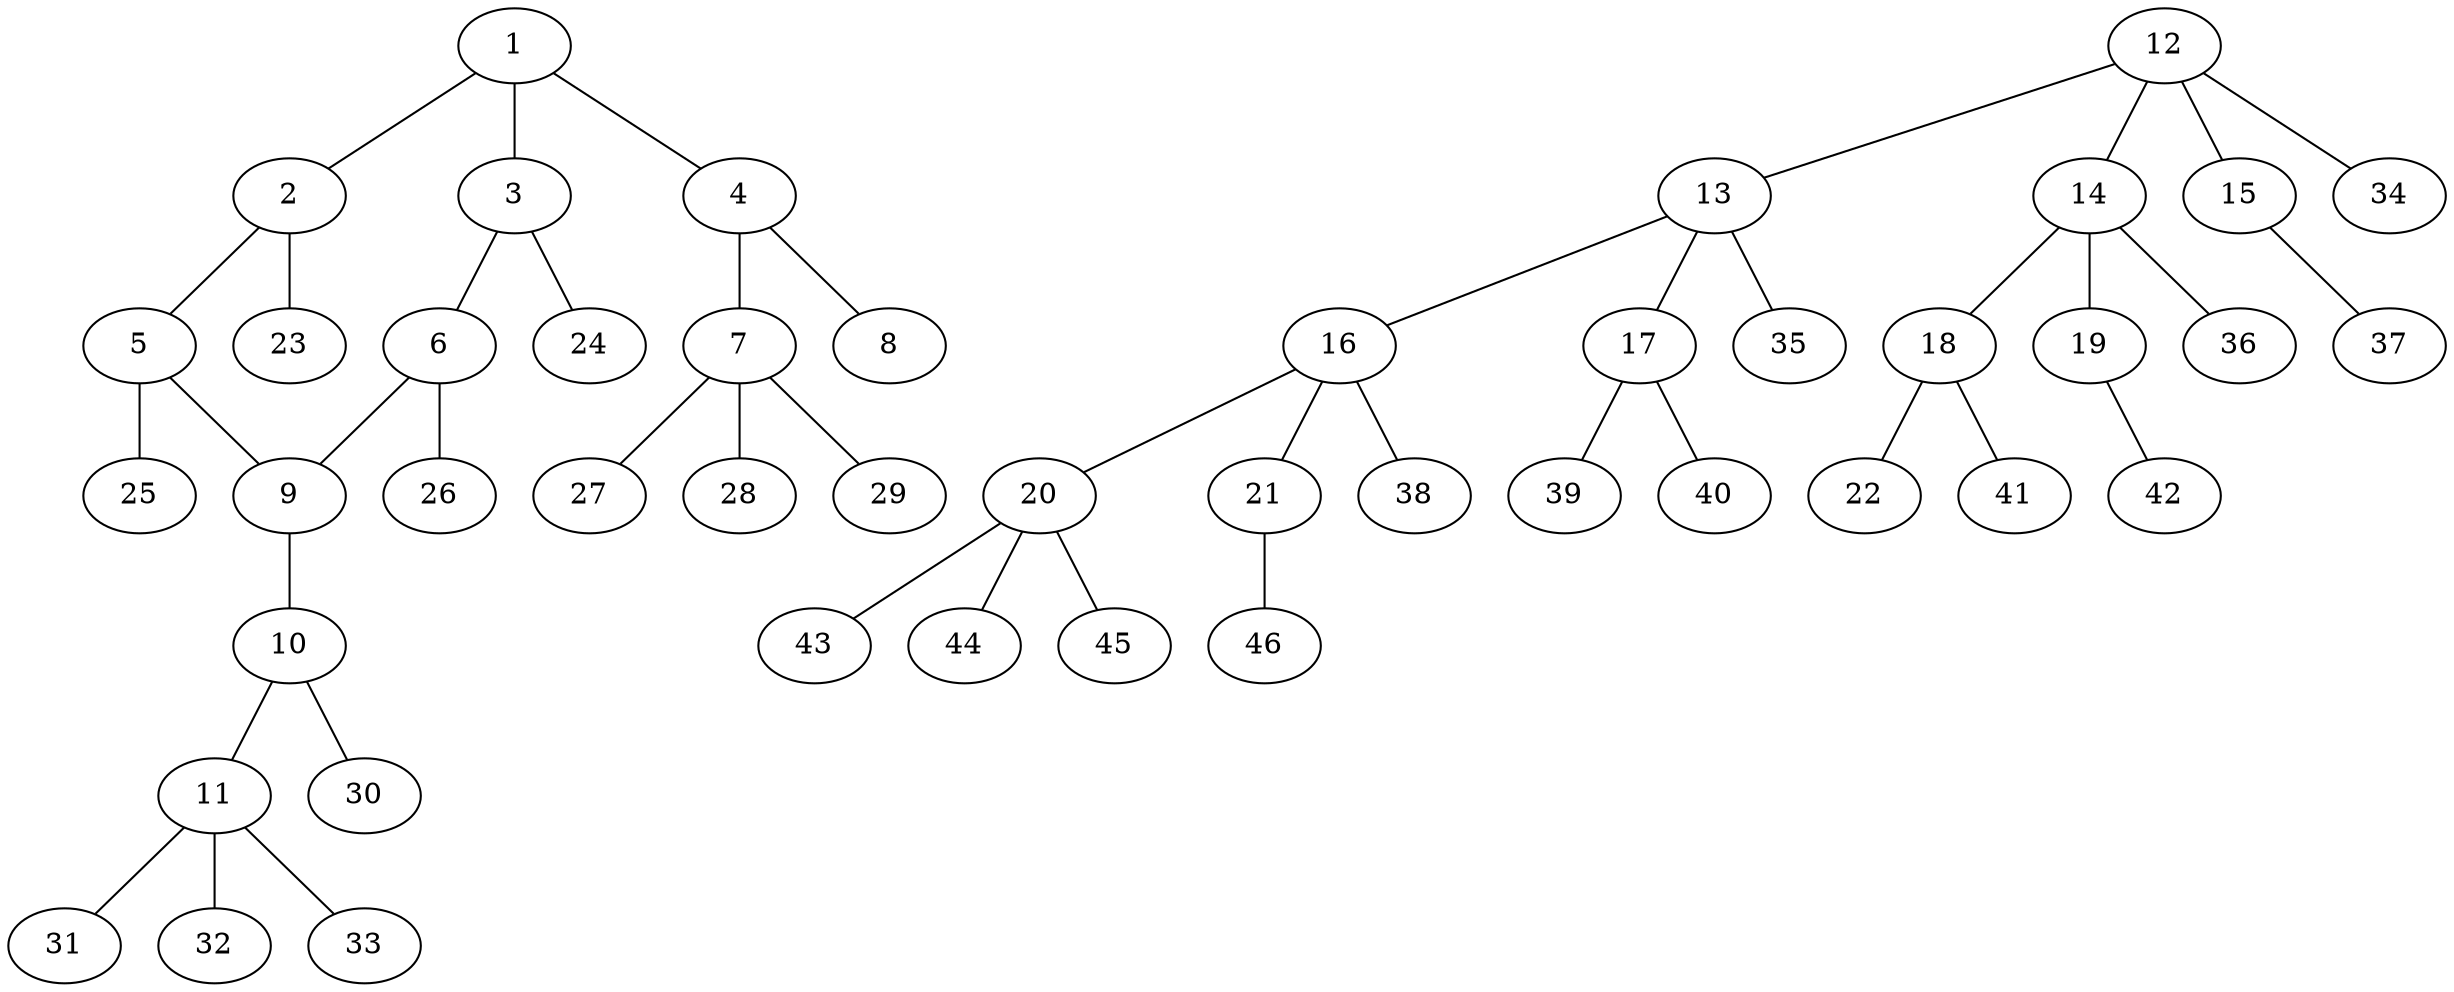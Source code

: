 graph molecule_2156 {
	1	 [chem=C];
	2	 [chem=C];
	1 -- 2	 [valence=1];
	3	 [chem=C];
	1 -- 3	 [valence=2];
	4	 [chem=C];
	1 -- 4	 [valence=1];
	5	 [chem=C];
	2 -- 5	 [valence=2];
	23	 [chem=H];
	2 -- 23	 [valence=1];
	6	 [chem=C];
	3 -- 6	 [valence=1];
	24	 [chem=H];
	3 -- 24	 [valence=1];
	7	 [chem=C];
	4 -- 7	 [valence=1];
	8	 [chem=O];
	4 -- 8	 [valence=2];
	9	 [chem=C];
	5 -- 9	 [valence=1];
	25	 [chem=H];
	5 -- 25	 [valence=1];
	6 -- 9	 [valence=2];
	26	 [chem=H];
	6 -- 26	 [valence=1];
	27	 [chem=H];
	7 -- 27	 [valence=1];
	28	 [chem=H];
	7 -- 28	 [valence=1];
	29	 [chem=H];
	7 -- 29	 [valence=1];
	10	 [chem=N];
	9 -- 10	 [valence=1];
	11	 [chem=C];
	10 -- 11	 [valence=1];
	30	 [chem=H];
	10 -- 30	 [valence=1];
	31	 [chem=H];
	11 -- 31	 [valence=1];
	32	 [chem=H];
	11 -- 32	 [valence=1];
	33	 [chem=H];
	11 -- 33	 [valence=1];
	12	 [chem=C];
	13	 [chem=C];
	12 -- 13	 [valence=1];
	14	 [chem=C];
	12 -- 14	 [valence=1];
	15	 [chem=O];
	12 -- 15	 [valence=1];
	34	 [chem=H];
	12 -- 34	 [valence=1];
	16	 [chem=C];
	13 -- 16	 [valence=1];
	17	 [chem=N];
	13 -- 17	 [valence=1];
	35	 [chem=H];
	13 -- 35	 [valence=1];
	18	 [chem=C];
	14 -- 18	 [valence=1];
	19	 [chem=O];
	14 -- 19	 [valence=1];
	36	 [chem=H];
	14 -- 36	 [valence=1];
	37	 [chem=H];
	15 -- 37	 [valence=1];
	20	 [chem=C];
	16 -- 20	 [valence=1];
	21	 [chem=O];
	16 -- 21	 [valence=1];
	38	 [chem=H];
	16 -- 38	 [valence=1];
	39	 [chem=H];
	17 -- 39	 [valence=1];
	40	 [chem=H];
	17 -- 40	 [valence=1];
	22	 [chem=O];
	18 -- 22	 [valence=2];
	41	 [chem=H];
	18 -- 41	 [valence=1];
	42	 [chem=H];
	19 -- 42	 [valence=1];
	43	 [chem=H];
	20 -- 43	 [valence=1];
	44	 [chem=H];
	20 -- 44	 [valence=1];
	45	 [chem=H];
	20 -- 45	 [valence=1];
	46	 [chem=H];
	21 -- 46	 [valence=1];
}
